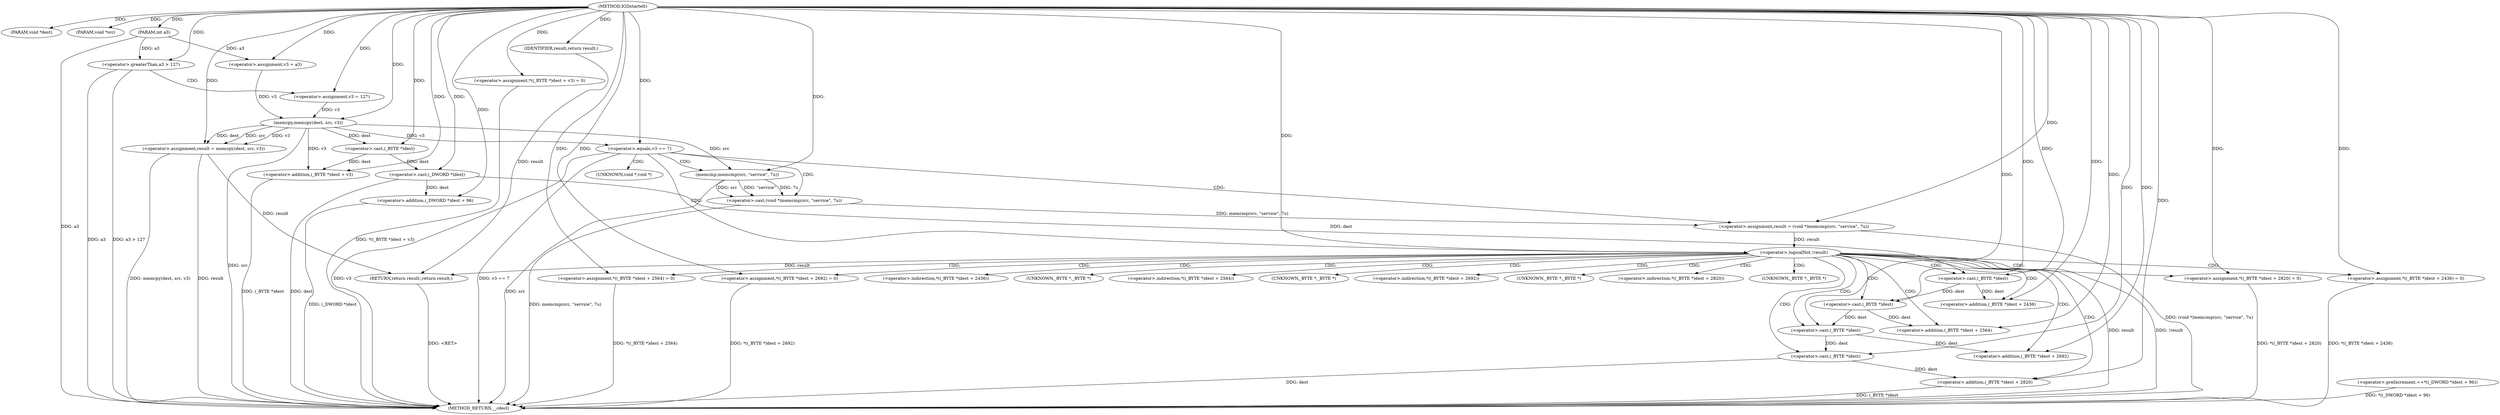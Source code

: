 digraph IGDstartelt {  
"1000103" [label = "(METHOD,IGDstartelt)" ]
"1000192" [label = "(METHOD_RETURN,__cdecl)" ]
"1000104" [label = "(PARAM,void *dest)" ]
"1000105" [label = "(PARAM,void *src)" ]
"1000106" [label = "(PARAM,int a3)" ]
"1000110" [label = "(<operator>.assignment,v3 = a3)" ]
"1000114" [label = "(<operator>.greaterThan,a3 > 127)" ]
"1000117" [label = "(<operator>.assignment,v3 = 127)" ]
"1000120" [label = "(<operator>.assignment,result = memcpy(dest, src, v3))" ]
"1000122" [label = "(memcpy,memcpy(dest, src, v3))" ]
"1000126" [label = "(<operator>.assignment,*((_BYTE *)dest + v3) = 0)" ]
"1000128" [label = "(<operator>.addition,(_BYTE *)dest + v3)" ]
"1000129" [label = "(<operator>.cast,(_BYTE *)dest)" ]
"1000134" [label = "(<operator>.preIncrement,++*((_DWORD *)dest + 96))" ]
"1000136" [label = "(<operator>.addition,(_DWORD *)dest + 96)" ]
"1000137" [label = "(<operator>.cast,(_DWORD *)dest)" ]
"1000142" [label = "(<operator>.equals,v3 == 7)" ]
"1000146" [label = "(<operator>.assignment,result = (void *)memcmp(src, \"service\", 7u))" ]
"1000148" [label = "(<operator>.cast,(void *)memcmp(src, \"service\", 7u))" ]
"1000150" [label = "(memcmp,memcmp(src, \"service\", 7u))" ]
"1000155" [label = "(<operator>.logicalNot,!result)" ]
"1000158" [label = "(<operator>.assignment,*((_BYTE *)dest + 2436) = 0)" ]
"1000160" [label = "(<operator>.addition,(_BYTE *)dest + 2436)" ]
"1000161" [label = "(<operator>.cast,(_BYTE *)dest)" ]
"1000166" [label = "(<operator>.assignment,*((_BYTE *)dest + 2564) = 0)" ]
"1000168" [label = "(<operator>.addition,(_BYTE *)dest + 2564)" ]
"1000169" [label = "(<operator>.cast,(_BYTE *)dest)" ]
"1000174" [label = "(<operator>.assignment,*((_BYTE *)dest + 2692) = 0)" ]
"1000176" [label = "(<operator>.addition,(_BYTE *)dest + 2692)" ]
"1000177" [label = "(<operator>.cast,(_BYTE *)dest)" ]
"1000182" [label = "(<operator>.assignment,*((_BYTE *)dest + 2820) = 0)" ]
"1000184" [label = "(<operator>.addition,(_BYTE *)dest + 2820)" ]
"1000185" [label = "(<operator>.cast,(_BYTE *)dest)" ]
"1000190" [label = "(RETURN,return result;,return result;)" ]
"1000191" [label = "(IDENTIFIER,result,return result;)" ]
"1000149" [label = "(UNKNOWN,void *,void *)" ]
"1000159" [label = "(<operator>.indirection,*((_BYTE *)dest + 2436))" ]
"1000162" [label = "(UNKNOWN,_BYTE *,_BYTE *)" ]
"1000167" [label = "(<operator>.indirection,*((_BYTE *)dest + 2564))" ]
"1000170" [label = "(UNKNOWN,_BYTE *,_BYTE *)" ]
"1000175" [label = "(<operator>.indirection,*((_BYTE *)dest + 2692))" ]
"1000178" [label = "(UNKNOWN,_BYTE *,_BYTE *)" ]
"1000183" [label = "(<operator>.indirection,*((_BYTE *)dest + 2820))" ]
"1000186" [label = "(UNKNOWN,_BYTE *,_BYTE *)" ]
  "1000166" -> "1000192"  [ label = "DDG: *((_BYTE *)dest + 2564)"] 
  "1000120" -> "1000192"  [ label = "DDG: result"] 
  "1000155" -> "1000192"  [ label = "DDG: result"] 
  "1000128" -> "1000192"  [ label = "DDG: (_BYTE *)dest"] 
  "1000174" -> "1000192"  [ label = "DDG: *((_BYTE *)dest + 2692)"] 
  "1000142" -> "1000192"  [ label = "DDG: v3"] 
  "1000126" -> "1000192"  [ label = "DDG: *((_BYTE *)dest + v3)"] 
  "1000137" -> "1000192"  [ label = "DDG: dest"] 
  "1000122" -> "1000192"  [ label = "DDG: src"] 
  "1000120" -> "1000192"  [ label = "DDG: memcpy(dest, src, v3)"] 
  "1000142" -> "1000192"  [ label = "DDG: v3 == 7"] 
  "1000136" -> "1000192"  [ label = "DDG: (_DWORD *)dest"] 
  "1000182" -> "1000192"  [ label = "DDG: *((_BYTE *)dest + 2820)"] 
  "1000148" -> "1000192"  [ label = "DDG: memcmp(src, \"service\", 7u)"] 
  "1000146" -> "1000192"  [ label = "DDG: (void *)memcmp(src, \"service\", 7u)"] 
  "1000155" -> "1000192"  [ label = "DDG: !result"] 
  "1000114" -> "1000192"  [ label = "DDG: a3"] 
  "1000158" -> "1000192"  [ label = "DDG: *((_BYTE *)dest + 2436)"] 
  "1000184" -> "1000192"  [ label = "DDG: (_BYTE *)dest"] 
  "1000134" -> "1000192"  [ label = "DDG: *((_DWORD *)dest + 96)"] 
  "1000185" -> "1000192"  [ label = "DDG: dest"] 
  "1000114" -> "1000192"  [ label = "DDG: a3 > 127"] 
  "1000150" -> "1000192"  [ label = "DDG: src"] 
  "1000106" -> "1000192"  [ label = "DDG: a3"] 
  "1000190" -> "1000192"  [ label = "DDG: <RET>"] 
  "1000103" -> "1000104"  [ label = "DDG: "] 
  "1000103" -> "1000105"  [ label = "DDG: "] 
  "1000103" -> "1000106"  [ label = "DDG: "] 
  "1000106" -> "1000110"  [ label = "DDG: a3"] 
  "1000103" -> "1000110"  [ label = "DDG: "] 
  "1000106" -> "1000114"  [ label = "DDG: a3"] 
  "1000103" -> "1000114"  [ label = "DDG: "] 
  "1000103" -> "1000117"  [ label = "DDG: "] 
  "1000122" -> "1000120"  [ label = "DDG: dest"] 
  "1000122" -> "1000120"  [ label = "DDG: src"] 
  "1000122" -> "1000120"  [ label = "DDG: v3"] 
  "1000103" -> "1000120"  [ label = "DDG: "] 
  "1000103" -> "1000122"  [ label = "DDG: "] 
  "1000117" -> "1000122"  [ label = "DDG: v3"] 
  "1000110" -> "1000122"  [ label = "DDG: v3"] 
  "1000103" -> "1000126"  [ label = "DDG: "] 
  "1000129" -> "1000128"  [ label = "DDG: dest"] 
  "1000122" -> "1000129"  [ label = "DDG: dest"] 
  "1000103" -> "1000129"  [ label = "DDG: "] 
  "1000122" -> "1000128"  [ label = "DDG: v3"] 
  "1000103" -> "1000128"  [ label = "DDG: "] 
  "1000137" -> "1000136"  [ label = "DDG: dest"] 
  "1000129" -> "1000137"  [ label = "DDG: dest"] 
  "1000103" -> "1000137"  [ label = "DDG: "] 
  "1000103" -> "1000136"  [ label = "DDG: "] 
  "1000103" -> "1000142"  [ label = "DDG: "] 
  "1000122" -> "1000142"  [ label = "DDG: v3"] 
  "1000148" -> "1000146"  [ label = "DDG: memcmp(src, \"service\", 7u)"] 
  "1000103" -> "1000146"  [ label = "DDG: "] 
  "1000150" -> "1000148"  [ label = "DDG: src"] 
  "1000150" -> "1000148"  [ label = "DDG: \"service\""] 
  "1000150" -> "1000148"  [ label = "DDG: 7u"] 
  "1000122" -> "1000150"  [ label = "DDG: src"] 
  "1000103" -> "1000150"  [ label = "DDG: "] 
  "1000146" -> "1000155"  [ label = "DDG: result"] 
  "1000103" -> "1000155"  [ label = "DDG: "] 
  "1000103" -> "1000158"  [ label = "DDG: "] 
  "1000161" -> "1000160"  [ label = "DDG: dest"] 
  "1000137" -> "1000161"  [ label = "DDG: dest"] 
  "1000103" -> "1000161"  [ label = "DDG: "] 
  "1000103" -> "1000160"  [ label = "DDG: "] 
  "1000103" -> "1000166"  [ label = "DDG: "] 
  "1000169" -> "1000168"  [ label = "DDG: dest"] 
  "1000161" -> "1000169"  [ label = "DDG: dest"] 
  "1000103" -> "1000169"  [ label = "DDG: "] 
  "1000103" -> "1000168"  [ label = "DDG: "] 
  "1000103" -> "1000174"  [ label = "DDG: "] 
  "1000177" -> "1000176"  [ label = "DDG: dest"] 
  "1000169" -> "1000177"  [ label = "DDG: dest"] 
  "1000103" -> "1000177"  [ label = "DDG: "] 
  "1000103" -> "1000176"  [ label = "DDG: "] 
  "1000103" -> "1000182"  [ label = "DDG: "] 
  "1000185" -> "1000184"  [ label = "DDG: dest"] 
  "1000177" -> "1000185"  [ label = "DDG: dest"] 
  "1000103" -> "1000185"  [ label = "DDG: "] 
  "1000103" -> "1000184"  [ label = "DDG: "] 
  "1000191" -> "1000190"  [ label = "DDG: result"] 
  "1000120" -> "1000190"  [ label = "DDG: result"] 
  "1000155" -> "1000190"  [ label = "DDG: result"] 
  "1000103" -> "1000191"  [ label = "DDG: "] 
  "1000114" -> "1000117"  [ label = "CDG: "] 
  "1000142" -> "1000155"  [ label = "CDG: "] 
  "1000142" -> "1000150"  [ label = "CDG: "] 
  "1000142" -> "1000149"  [ label = "CDG: "] 
  "1000142" -> "1000148"  [ label = "CDG: "] 
  "1000142" -> "1000146"  [ label = "CDG: "] 
  "1000155" -> "1000176"  [ label = "CDG: "] 
  "1000155" -> "1000175"  [ label = "CDG: "] 
  "1000155" -> "1000174"  [ label = "CDG: "] 
  "1000155" -> "1000170"  [ label = "CDG: "] 
  "1000155" -> "1000169"  [ label = "CDG: "] 
  "1000155" -> "1000168"  [ label = "CDG: "] 
  "1000155" -> "1000167"  [ label = "CDG: "] 
  "1000155" -> "1000166"  [ label = "CDG: "] 
  "1000155" -> "1000162"  [ label = "CDG: "] 
  "1000155" -> "1000161"  [ label = "CDG: "] 
  "1000155" -> "1000186"  [ label = "CDG: "] 
  "1000155" -> "1000185"  [ label = "CDG: "] 
  "1000155" -> "1000184"  [ label = "CDG: "] 
  "1000155" -> "1000183"  [ label = "CDG: "] 
  "1000155" -> "1000182"  [ label = "CDG: "] 
  "1000155" -> "1000178"  [ label = "CDG: "] 
  "1000155" -> "1000177"  [ label = "CDG: "] 
  "1000155" -> "1000160"  [ label = "CDG: "] 
  "1000155" -> "1000159"  [ label = "CDG: "] 
  "1000155" -> "1000158"  [ label = "CDG: "] 
}
